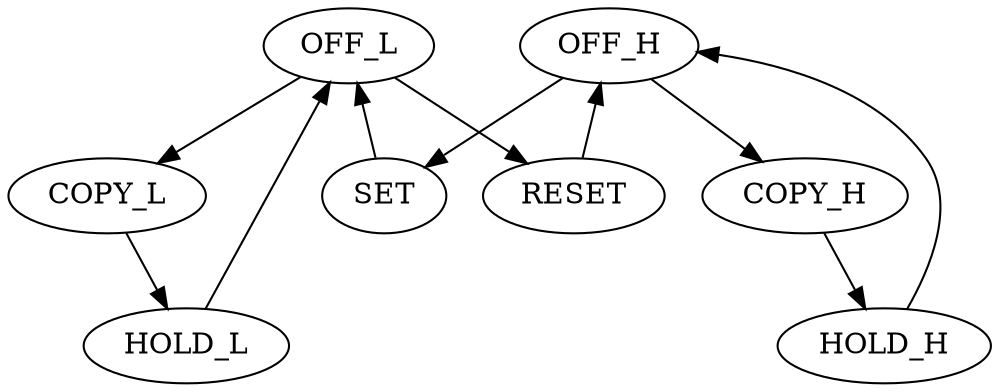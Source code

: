 digraph G {
"OFF_H"->"SET"
"SET"->"OFF_L"
"OFF_L"->"RESET"
"RESET"->"OFF_H"
"OFF_H"->"COPY_H"
"COPY_H"->"HOLD_H"
"HOLD_H"->"OFF_H"
"OFF_L"->"COPY_L"
"COPY_L"->"HOLD_L"
"HOLD_L"->"OFF_L"
{rank=same "OFF_L" "OFF_H"}
}
